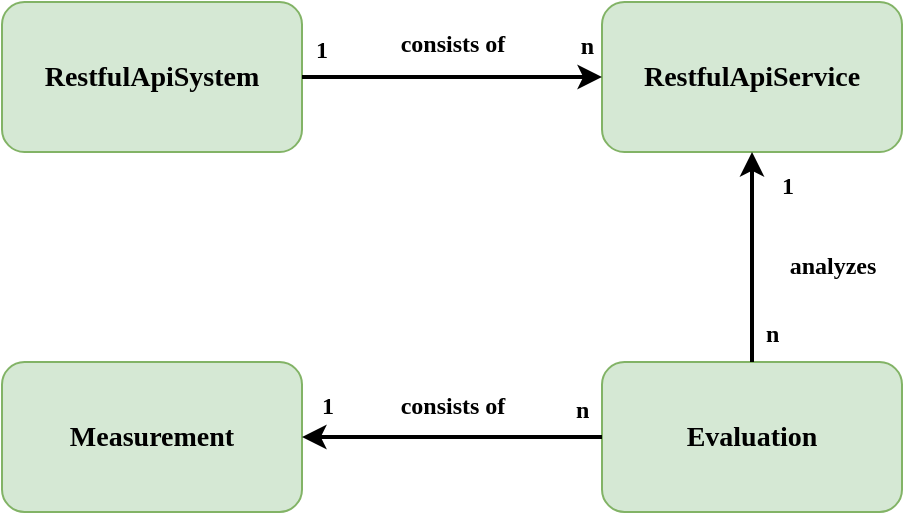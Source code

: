 <mxfile version="12.3.0" type="device" pages="1"><diagram id="6hekaEaukxnnzR2Nkzai" name="Page-1"><mxGraphModel dx="1422" dy="747" grid="1" gridSize="10" guides="1" tooltips="1" connect="1" arrows="1" fold="1" page="1" pageScale="1" pageWidth="826" pageHeight="1169" math="0" shadow="0"><root><mxCell id="0"/><mxCell id="1" parent="0"/><mxCell id="VUVYyC8E4vtMOE8l6xYX-1" value="RestfulApiSystem" style="rounded=1;whiteSpace=wrap;html=1;fillColor=#d5e8d4;strokeColor=#82b366;fontStyle=1;fontFamily=Verdana;fontSize=14;" parent="1" vertex="1"><mxGeometry x="120" y="160" width="150" height="75" as="geometry"/></mxCell><mxCell id="VUVYyC8E4vtMOE8l6xYX-2" value="RestfulApiService" style="rounded=1;whiteSpace=wrap;html=1;fillColor=#d5e8d4;strokeColor=#82b366;fontStyle=1;fontFamily=Verdana;fontSize=14;" parent="1" vertex="1"><mxGeometry x="420" y="160" width="150" height="75" as="geometry"/></mxCell><mxCell id="VUVYyC8E4vtMOE8l6xYX-4" value="consists of" style="endArrow=classic;html=1;edgeStyle=orthogonalEdgeStyle;fontFamily=Verdana;fontSize=12;rounded=0;endFill=1;strokeWidth=2;fontStyle=1;spacingBottom=-3;spacingRight=-9;" parent="1" source="VUVYyC8E4vtMOE8l6xYX-1" target="VUVYyC8E4vtMOE8l6xYX-2" edge="1"><mxGeometry x="-0.067" y="18" relative="1" as="geometry"><mxPoint x="230" y="290" as="sourcePoint"/><mxPoint x="390" y="290" as="targetPoint"/><mxPoint as="offset"/></mxGeometry></mxCell><mxCell id="VUVYyC8E4vtMOE8l6xYX-5" value="1" style="resizable=0;html=1;align=left;verticalAlign=bottom;labelBackgroundColor=#ffffff;fontSize=12;spacingBottom=-2;spacingLeft=-5;fontFamily=Verdana;fontStyle=1" parent="VUVYyC8E4vtMOE8l6xYX-4" connectable="0" vertex="1"><mxGeometry x="-1" relative="1" as="geometry"><mxPoint x="10" y="-7.5" as="offset"/></mxGeometry></mxCell><mxCell id="VUVYyC8E4vtMOE8l6xYX-6" value="n" style="resizable=0;html=1;align=right;verticalAlign=bottom;labelBackgroundColor=#ffffff;fontSize=12;fontStyle=1;spacingRight=-4;spacingLeft=0;fontFamily=Verdana;" parent="VUVYyC8E4vtMOE8l6xYX-4" connectable="0" vertex="1"><mxGeometry x="1" relative="1" as="geometry"><mxPoint x="-7.5" y="-7.5" as="offset"/></mxGeometry></mxCell><mxCell id="VUVYyC8E4vtMOE8l6xYX-9" value="Evaluation" style="rounded=1;whiteSpace=wrap;html=1;fillColor=#d5e8d4;strokeColor=#82b366;fontStyle=1;fontFamily=Verdana;fontSize=14;" parent="1" vertex="1"><mxGeometry x="420" y="340" width="150" height="75" as="geometry"/></mxCell><mxCell id="VUVYyC8E4vtMOE8l6xYX-10" value="analyzes" style="endArrow=classic;html=1;edgeStyle=orthogonalEdgeStyle;fontFamily=Verdana;fontSize=12;rounded=0;endFill=1;strokeWidth=2;fontStyle=1;spacingBottom=-3;spacingRight=-9;" parent="1" source="VUVYyC8E4vtMOE8l6xYX-9" target="VUVYyC8E4vtMOE8l6xYX-2" edge="1"><mxGeometry x="-0.048" y="-35" relative="1" as="geometry"><mxPoint x="280" y="207.5" as="sourcePoint"/><mxPoint x="430" y="207.5" as="targetPoint"/><mxPoint as="offset"/></mxGeometry></mxCell><mxCell id="VUVYyC8E4vtMOE8l6xYX-11" value="n" style="resizable=0;html=1;align=left;verticalAlign=bottom;labelBackgroundColor=#ffffff;fontSize=12;spacingBottom=-2;spacingLeft=-5;fontFamily=Verdana;fontStyle=1" parent="VUVYyC8E4vtMOE8l6xYX-10" connectable="0" vertex="1"><mxGeometry x="-1" relative="1" as="geometry"><mxPoint x="10" y="-7.5" as="offset"/></mxGeometry></mxCell><mxCell id="VUVYyC8E4vtMOE8l6xYX-12" value="1" style="resizable=0;html=1;align=right;verticalAlign=bottom;labelBackgroundColor=#ffffff;fontSize=12;fontStyle=1;spacingRight=-6;spacingLeft=0;fontFamily=Verdana;" parent="VUVYyC8E4vtMOE8l6xYX-10" connectable="0" vertex="1"><mxGeometry x="1" relative="1" as="geometry"><mxPoint x="15" y="25" as="offset"/></mxGeometry></mxCell><mxCell id="VUVYyC8E4vtMOE8l6xYX-13" value="Measurement" style="rounded=1;whiteSpace=wrap;html=1;fillColor=#d5e8d4;strokeColor=#82b366;fontStyle=1;fontFamily=Verdana;fontSize=14;" parent="1" vertex="1"><mxGeometry x="120" y="340" width="150" height="75" as="geometry"/></mxCell><mxCell id="VUVYyC8E4vtMOE8l6xYX-14" value="consists of" style="endArrow=classic;html=1;edgeStyle=orthogonalEdgeStyle;fontFamily=Verdana;fontSize=12;rounded=0;endFill=1;strokeWidth=2;fontStyle=1;spacingBottom=-3;spacingRight=-9;" parent="1" source="VUVYyC8E4vtMOE8l6xYX-9" target="VUVYyC8E4vtMOE8l6xYX-13" edge="1"><mxGeometry x="0.067" y="-17" relative="1" as="geometry"><mxPoint x="390" y="375" as="sourcePoint"/><mxPoint x="390" y="270" as="targetPoint"/><mxPoint as="offset"/></mxGeometry></mxCell><mxCell id="VUVYyC8E4vtMOE8l6xYX-15" value="n" style="resizable=0;html=1;align=left;verticalAlign=bottom;labelBackgroundColor=#ffffff;fontSize=12;spacingBottom=-2;spacingLeft=-5;fontFamily=Verdana;fontStyle=1" parent="VUVYyC8E4vtMOE8l6xYX-14" connectable="0" vertex="1"><mxGeometry x="-1" relative="1" as="geometry"><mxPoint x="-10" y="-7.5" as="offset"/></mxGeometry></mxCell><mxCell id="VUVYyC8E4vtMOE8l6xYX-16" value="1" style="resizable=0;html=1;align=right;verticalAlign=bottom;labelBackgroundColor=#ffffff;fontSize=12;fontStyle=1;spacingRight=-6;spacingLeft=0;fontFamily=Verdana;" parent="VUVYyC8E4vtMOE8l6xYX-14" connectable="0" vertex="1"><mxGeometry x="1" relative="1" as="geometry"><mxPoint x="10.5" y="-7.5" as="offset"/></mxGeometry></mxCell></root></mxGraphModel></diagram></mxfile>